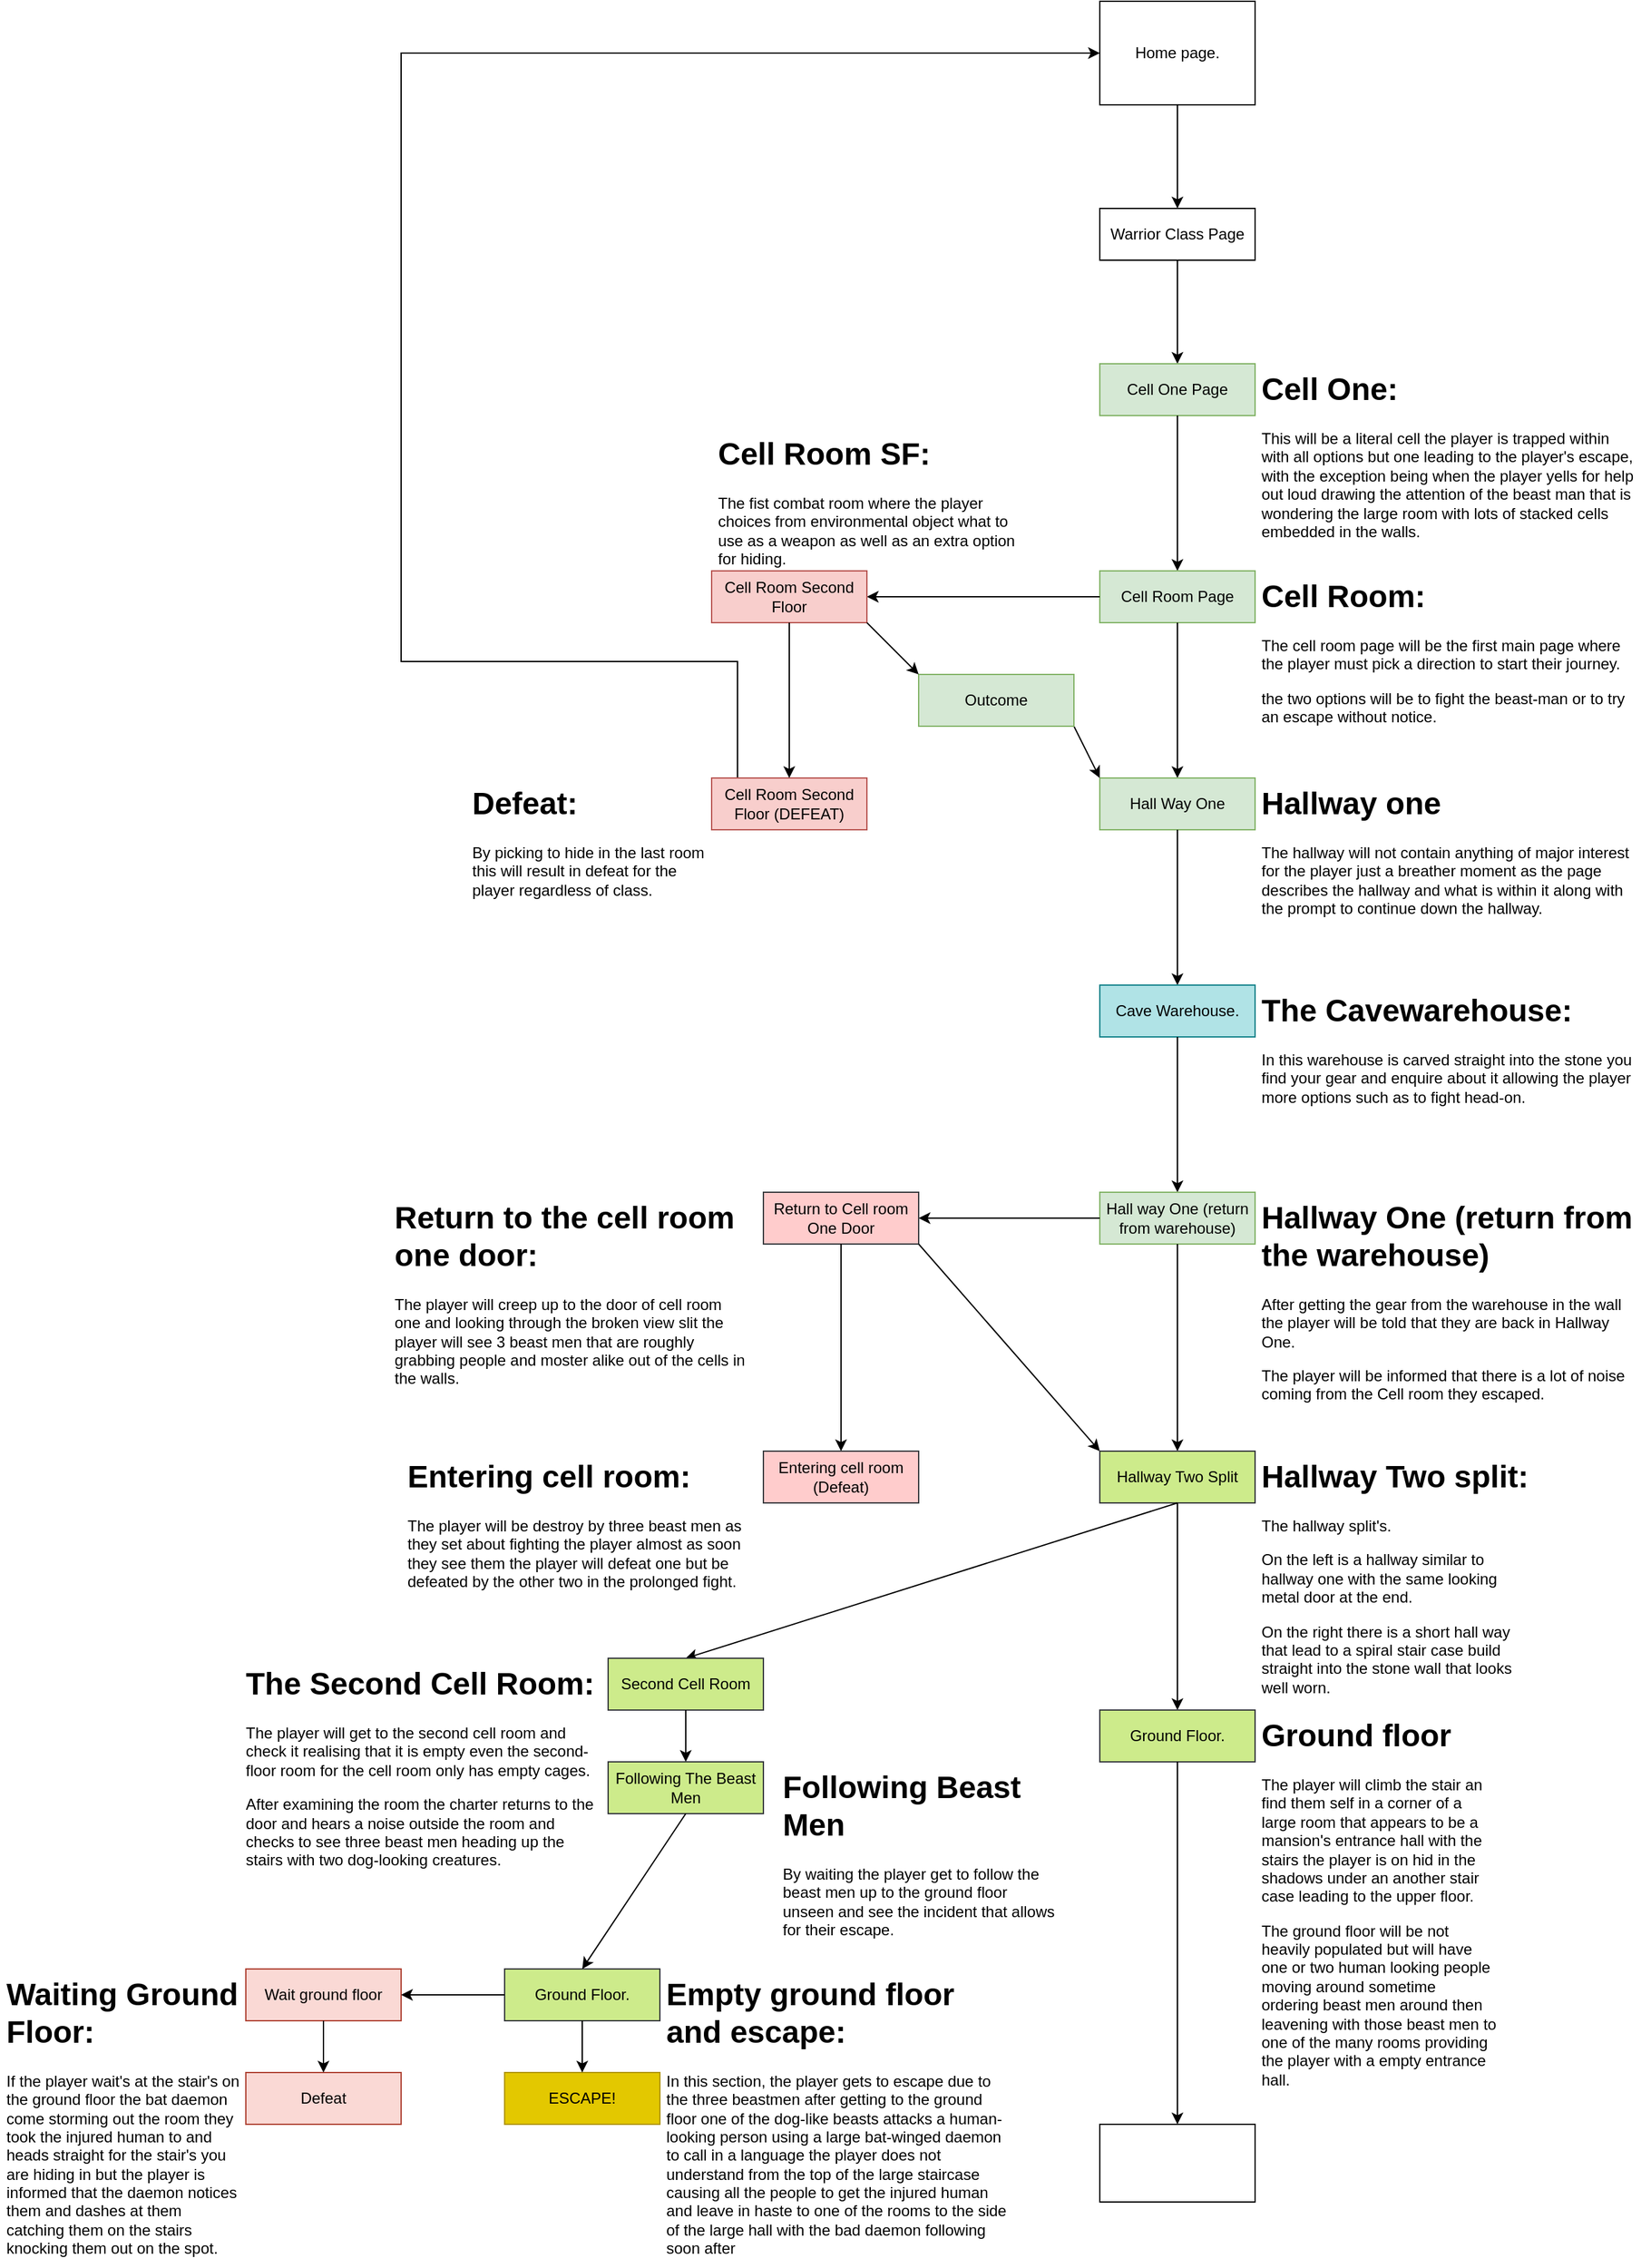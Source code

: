 <mxfile version="23.1.8" type="github">
  <diagram id="C5RBs43oDa-KdzZeNtuy" name="Page-1">
    <mxGraphModel dx="2487" dy="868" grid="1" gridSize="10" guides="1" tooltips="1" connect="1" arrows="1" fold="1" page="1" pageScale="1" pageWidth="800" pageHeight="1000" math="0" shadow="0">
      <root>
        <mxCell id="WIyWlLk6GJQsqaUBKTNV-0" />
        <mxCell id="WIyWlLk6GJQsqaUBKTNV-1" parent="WIyWlLk6GJQsqaUBKTNV-0" />
        <mxCell id="8M8Ricd8YmC17zNcSAAh-8" value="" style="endArrow=classic;html=1;rounded=0;entryX=0.5;entryY=0;entryDx=0;entryDy=0;" parent="WIyWlLk6GJQsqaUBKTNV-1" edge="1" target="8M8Ricd8YmC17zNcSAAh-12">
          <mxGeometry width="50" height="50" relative="1" as="geometry">
            <mxPoint x="400" y="120" as="sourcePoint" />
            <mxPoint x="240" y="200" as="targetPoint" />
          </mxGeometry>
        </mxCell>
        <mxCell id="8M8Ricd8YmC17zNcSAAh-9" value="Home page." style="rounded=0;whiteSpace=wrap;html=1;" parent="WIyWlLk6GJQsqaUBKTNV-1" vertex="1">
          <mxGeometry x="340" y="40" width="120" height="80" as="geometry" />
        </mxCell>
        <mxCell id="8M8Ricd8YmC17zNcSAAh-12" value="Warrior Class Page" style="rounded=0;whiteSpace=wrap;html=1;" parent="WIyWlLk6GJQsqaUBKTNV-1" vertex="1">
          <mxGeometry x="340" y="200" width="120" height="40" as="geometry" />
        </mxCell>
        <mxCell id="8M8Ricd8YmC17zNcSAAh-13" value="" style="endArrow=classic;html=1;rounded=0;exitX=0.5;exitY=1;exitDx=0;exitDy=0;entryX=0.5;entryY=0;entryDx=0;entryDy=0;" parent="WIyWlLk6GJQsqaUBKTNV-1" source="8M8Ricd8YmC17zNcSAAh-12" target="8M8Ricd8YmC17zNcSAAh-14" edge="1">
          <mxGeometry width="50" height="50" relative="1" as="geometry">
            <mxPoint x="390" y="410" as="sourcePoint" />
            <mxPoint x="340" y="310" as="targetPoint" />
          </mxGeometry>
        </mxCell>
        <mxCell id="8M8Ricd8YmC17zNcSAAh-14" value="Cell One Page" style="rounded=0;whiteSpace=wrap;html=1;fillColor=#d5e8d4;strokeColor=#82b366;" parent="WIyWlLk6GJQsqaUBKTNV-1" vertex="1">
          <mxGeometry x="340" y="320" width="120" height="40" as="geometry" />
        </mxCell>
        <mxCell id="zFXSnFFcsLOcTapgdQPT-0" value="" style="endArrow=classic;html=1;rounded=0;exitX=0.5;exitY=1;exitDx=0;exitDy=0;" parent="WIyWlLk6GJQsqaUBKTNV-1" source="8M8Ricd8YmC17zNcSAAh-14" edge="1">
          <mxGeometry width="50" height="50" relative="1" as="geometry">
            <mxPoint x="370" y="410" as="sourcePoint" />
            <mxPoint x="400" y="480" as="targetPoint" />
          </mxGeometry>
        </mxCell>
        <mxCell id="zFXSnFFcsLOcTapgdQPT-1" value="&lt;h1&gt;Cell One:&lt;/h1&gt;&lt;p&gt;This will be a literal cell the player is trapped within with all options but one leading to the player&#39;s escape, with the exception being when the player yells for help out loud drawing the attention of the beast man that is wondering the large room with lots of stacked cells embedded in the walls.&lt;/p&gt;" style="text;html=1;spacing=5;spacingTop=-20;whiteSpace=wrap;overflow=hidden;rounded=0;" parent="WIyWlLk6GJQsqaUBKTNV-1" vertex="1">
          <mxGeometry x="460" y="320" width="300" height="140" as="geometry" />
        </mxCell>
        <mxCell id="zFXSnFFcsLOcTapgdQPT-2" value="Cell Room Page" style="rounded=0;whiteSpace=wrap;html=1;fillColor=#d5e8d4;strokeColor=#82b366;" parent="WIyWlLk6GJQsqaUBKTNV-1" vertex="1">
          <mxGeometry x="340" y="480" width="120" height="40" as="geometry" />
        </mxCell>
        <mxCell id="zFXSnFFcsLOcTapgdQPT-3" value="&lt;h1&gt;Cell Room:&lt;/h1&gt;&lt;p&gt;The cell room page will be the first main page where the player must pick a direction to start their journey.&lt;/p&gt;&lt;p&gt;the two options will be to fight the beast-man or to try an escape without notice.&lt;/p&gt;" style="text;html=1;spacing=5;spacingTop=-20;whiteSpace=wrap;overflow=hidden;rounded=0;" parent="WIyWlLk6GJQsqaUBKTNV-1" vertex="1">
          <mxGeometry x="460" y="480" width="300" height="120" as="geometry" />
        </mxCell>
        <mxCell id="zFXSnFFcsLOcTapgdQPT-5" value="" style="endArrow=classic;html=1;rounded=0;exitX=0.5;exitY=1;exitDx=0;exitDy=0;" parent="WIyWlLk6GJQsqaUBKTNV-1" source="zFXSnFFcsLOcTapgdQPT-2" edge="1">
          <mxGeometry width="50" height="50" relative="1" as="geometry">
            <mxPoint x="400" y="690" as="sourcePoint" />
            <mxPoint x="400" y="640" as="targetPoint" />
          </mxGeometry>
        </mxCell>
        <mxCell id="zFXSnFFcsLOcTapgdQPT-6" value="Hall Way One" style="rounded=0;whiteSpace=wrap;html=1;fillColor=#d5e8d4;strokeColor=#82b366;" parent="WIyWlLk6GJQsqaUBKTNV-1" vertex="1">
          <mxGeometry x="340" y="640" width="120" height="40" as="geometry" />
        </mxCell>
        <mxCell id="zFXSnFFcsLOcTapgdQPT-7" value="&lt;h1&gt;Hallway one&lt;/h1&gt;&lt;p&gt;The hallway will not contain anything of major interest for the player just a breather moment as the page describes the hallway and what is within it along with the prompt to continue down the hallway.&lt;/p&gt;" style="text;html=1;spacing=5;spacingTop=-20;whiteSpace=wrap;overflow=hidden;rounded=0;" parent="WIyWlLk6GJQsqaUBKTNV-1" vertex="1">
          <mxGeometry x="460" y="640" width="300" height="120" as="geometry" />
        </mxCell>
        <mxCell id="zFXSnFFcsLOcTapgdQPT-8" value="" style="endArrow=classic;html=1;rounded=0;exitX=0;exitY=0.5;exitDx=0;exitDy=0;entryX=1;entryY=0.5;entryDx=0;entryDy=0;" parent="WIyWlLk6GJQsqaUBKTNV-1" source="zFXSnFFcsLOcTapgdQPT-2" target="zFXSnFFcsLOcTapgdQPT-9" edge="1">
          <mxGeometry width="50" height="50" relative="1" as="geometry">
            <mxPoint x="200" y="540" as="sourcePoint" />
            <mxPoint x="240" y="500" as="targetPoint" />
          </mxGeometry>
        </mxCell>
        <mxCell id="zFXSnFFcsLOcTapgdQPT-9" value="Cell Room Second Floor" style="rounded=0;whiteSpace=wrap;html=1;fillColor=#f8cecc;strokeColor=#b85450;" parent="WIyWlLk6GJQsqaUBKTNV-1" vertex="1">
          <mxGeometry x="40" y="480" width="120" height="40" as="geometry" />
        </mxCell>
        <mxCell id="BrZVJdfoGeoX7WeHranQ-3" style="edgeStyle=orthogonalEdgeStyle;rounded=0;orthogonalLoop=1;jettySize=auto;html=1;exitX=0;exitY=0;exitDx=0;exitDy=0;entryX=0;entryY=0.5;entryDx=0;entryDy=0;" edge="1" parent="WIyWlLk6GJQsqaUBKTNV-1" source="zFXSnFFcsLOcTapgdQPT-10" target="8M8Ricd8YmC17zNcSAAh-9">
          <mxGeometry relative="1" as="geometry">
            <Array as="points">
              <mxPoint x="60" y="640" />
              <mxPoint x="60" y="550" />
              <mxPoint x="-200" y="550" />
              <mxPoint x="-200" y="80" />
            </Array>
          </mxGeometry>
        </mxCell>
        <mxCell id="zFXSnFFcsLOcTapgdQPT-10" value="Cell Room Second Floor (DEFEAT)" style="rounded=0;whiteSpace=wrap;html=1;fillColor=#f8cecc;strokeColor=#b85450;" parent="WIyWlLk6GJQsqaUBKTNV-1" vertex="1">
          <mxGeometry x="40" y="640" width="120" height="40" as="geometry" />
        </mxCell>
        <mxCell id="zFXSnFFcsLOcTapgdQPT-11" value="" style="endArrow=classic;html=1;rounded=0;exitX=0.5;exitY=1;exitDx=0;exitDy=0;" parent="WIyWlLk6GJQsqaUBKTNV-1" source="zFXSnFFcsLOcTapgdQPT-9" target="zFXSnFFcsLOcTapgdQPT-10" edge="1">
          <mxGeometry width="50" height="50" relative="1" as="geometry">
            <mxPoint x="190" y="620" as="sourcePoint" />
            <mxPoint x="240" y="570" as="targetPoint" />
          </mxGeometry>
        </mxCell>
        <mxCell id="zFXSnFFcsLOcTapgdQPT-12" value="&lt;h1&gt;Cell Room SF:&lt;/h1&gt;&lt;div&gt;The fist combat room where the player choices from environmental object what to use as a weapon as well as an extra option for hiding.&lt;/div&gt;&lt;div&gt;&lt;br&gt;&lt;/div&gt;&lt;div&gt;&lt;br&gt;&lt;/div&gt;" style="text;html=1;spacing=5;spacingTop=-20;whiteSpace=wrap;overflow=hidden;rounded=0;" parent="WIyWlLk6GJQsqaUBKTNV-1" vertex="1">
          <mxGeometry x="40" y="370" width="240" height="110" as="geometry" />
        </mxCell>
        <mxCell id="zFXSnFFcsLOcTapgdQPT-13" value="" style="endArrow=classic;html=1;rounded=0;entryX=0;entryY=0;entryDx=0;entryDy=0;exitX=1;exitY=1;exitDx=0;exitDy=0;" parent="WIyWlLk6GJQsqaUBKTNV-1" source="BrZVJdfoGeoX7WeHranQ-9" target="zFXSnFFcsLOcTapgdQPT-6" edge="1">
          <mxGeometry width="50" height="50" relative="1" as="geometry">
            <mxPoint x="210" y="600" as="sourcePoint" />
            <mxPoint x="260" y="550" as="targetPoint" />
          </mxGeometry>
        </mxCell>
        <mxCell id="zFXSnFFcsLOcTapgdQPT-24" value="" style="endArrow=classic;html=1;rounded=0;exitX=0.5;exitY=1;exitDx=0;exitDy=0;entryX=0.5;entryY=0;entryDx=0;entryDy=0;" parent="WIyWlLk6GJQsqaUBKTNV-1" source="zFXSnFFcsLOcTapgdQPT-6" target="zFXSnFFcsLOcTapgdQPT-28" edge="1">
          <mxGeometry width="50" height="50" relative="1" as="geometry">
            <mxPoint x="400" y="840" as="sourcePoint" />
            <mxPoint x="400" y="1000" as="targetPoint" />
          </mxGeometry>
        </mxCell>
        <mxCell id="zFXSnFFcsLOcTapgdQPT-28" value="Cave Warehouse." style="rounded=0;whiteSpace=wrap;html=1;fillColor=#b0e3e6;strokeColor=#0e8088;" parent="WIyWlLk6GJQsqaUBKTNV-1" vertex="1">
          <mxGeometry x="340" y="800" width="120" height="40" as="geometry" />
        </mxCell>
        <mxCell id="X47OzceBkSEqD6uy3NSN-3" value="&lt;h1&gt;The Cavewarehouse:&amp;nbsp;&lt;/h1&gt;&lt;p&gt;In this warehouse is carved straight into the stone you find your gear and enquire about it allowing the player more options such as to fight head-on.&lt;/p&gt;" style="text;html=1;spacing=5;spacingTop=-20;whiteSpace=wrap;overflow=hidden;rounded=0;" parent="WIyWlLk6GJQsqaUBKTNV-1" vertex="1">
          <mxGeometry x="460" y="800" width="305" height="130" as="geometry" />
        </mxCell>
        <mxCell id="BrZVJdfoGeoX7WeHranQ-5" value="&lt;h1&gt;Defeat:&lt;/h1&gt;&lt;p&gt;By picking to hide in the last room this will result in defeat for the player regardless of class.&lt;/p&gt;" style="text;html=1;spacing=5;spacingTop=-20;whiteSpace=wrap;overflow=hidden;rounded=0;" vertex="1" parent="WIyWlLk6GJQsqaUBKTNV-1">
          <mxGeometry x="-150" y="640" width="190" height="120" as="geometry" />
        </mxCell>
        <mxCell id="BrZVJdfoGeoX7WeHranQ-9" value="Outcome" style="rounded=0;whiteSpace=wrap;html=1;fillColor=#d5e8d4;strokeColor=#82b366;" vertex="1" parent="WIyWlLk6GJQsqaUBKTNV-1">
          <mxGeometry x="200" y="560" width="120" height="40" as="geometry" />
        </mxCell>
        <mxCell id="BrZVJdfoGeoX7WeHranQ-10" value="" style="endArrow=classic;html=1;rounded=0;exitX=1;exitY=1;exitDx=0;exitDy=0;entryX=0;entryY=0;entryDx=0;entryDy=0;" edge="1" parent="WIyWlLk6GJQsqaUBKTNV-1" source="zFXSnFFcsLOcTapgdQPT-9" target="BrZVJdfoGeoX7WeHranQ-9">
          <mxGeometry width="50" height="50" relative="1" as="geometry">
            <mxPoint x="280" y="740" as="sourcePoint" />
            <mxPoint x="330" y="690" as="targetPoint" />
          </mxGeometry>
        </mxCell>
        <mxCell id="BrZVJdfoGeoX7WeHranQ-16" value="" style="endArrow=classic;html=1;rounded=0;exitX=0.5;exitY=1;exitDx=0;exitDy=0;" edge="1" parent="WIyWlLk6GJQsqaUBKTNV-1" source="zFXSnFFcsLOcTapgdQPT-28" target="BrZVJdfoGeoX7WeHranQ-17">
          <mxGeometry width="50" height="50" relative="1" as="geometry">
            <mxPoint x="380" y="950" as="sourcePoint" />
            <mxPoint x="400" y="1000" as="targetPoint" />
          </mxGeometry>
        </mxCell>
        <mxCell id="BrZVJdfoGeoX7WeHranQ-17" value="Hall way One (return from warehouse)" style="rounded=0;whiteSpace=wrap;html=1;fillColor=#d5e8d4;strokeColor=#82b366;" vertex="1" parent="WIyWlLk6GJQsqaUBKTNV-1">
          <mxGeometry x="340" y="960" width="120" height="40" as="geometry" />
        </mxCell>
        <mxCell id="BrZVJdfoGeoX7WeHranQ-18" value="&lt;h1&gt;Hallway One (return from the warehouse)&lt;br&gt;&lt;/h1&gt;&lt;p&gt;After getting the gear from the warehouse in the wall the player will be told that they are back in Hallway One.&lt;/p&gt;&lt;p&gt;The player will be informed that there is a lot of noise coming from the Cell room they escaped.&lt;/p&gt;" style="text;html=1;spacing=5;spacingTop=-20;whiteSpace=wrap;overflow=hidden;rounded=0;" vertex="1" parent="WIyWlLk6GJQsqaUBKTNV-1">
          <mxGeometry x="460" y="960" width="300" height="170" as="geometry" />
        </mxCell>
        <mxCell id="BrZVJdfoGeoX7WeHranQ-19" value="" style="endArrow=classic;html=1;rounded=0;exitX=0.5;exitY=1;exitDx=0;exitDy=0;entryX=0.5;entryY=0;entryDx=0;entryDy=0;" edge="1" parent="WIyWlLk6GJQsqaUBKTNV-1" source="BrZVJdfoGeoX7WeHranQ-17" target="BrZVJdfoGeoX7WeHranQ-26">
          <mxGeometry width="50" height="50" relative="1" as="geometry">
            <mxPoint x="400" y="1020" as="sourcePoint" />
            <mxPoint x="400" y="1120" as="targetPoint" />
          </mxGeometry>
        </mxCell>
        <mxCell id="BrZVJdfoGeoX7WeHranQ-20" value="" style="endArrow=classic;html=1;rounded=0;exitX=0;exitY=0.5;exitDx=0;exitDy=0;" edge="1" parent="WIyWlLk6GJQsqaUBKTNV-1" source="BrZVJdfoGeoX7WeHranQ-17" target="BrZVJdfoGeoX7WeHranQ-21">
          <mxGeometry width="50" height="50" relative="1" as="geometry">
            <mxPoint x="160" y="960" as="sourcePoint" />
            <mxPoint x="220" y="980" as="targetPoint" />
          </mxGeometry>
        </mxCell>
        <mxCell id="BrZVJdfoGeoX7WeHranQ-21" value="Return to Cell room One Door" style="rounded=0;whiteSpace=wrap;html=1;fillColor=#ffcccc;strokeColor=#36393d;" vertex="1" parent="WIyWlLk6GJQsqaUBKTNV-1">
          <mxGeometry x="80" y="960" width="120" height="40" as="geometry" />
        </mxCell>
        <mxCell id="BrZVJdfoGeoX7WeHranQ-22" value="&lt;h1&gt;Return to the cell room one door:&lt;/h1&gt;&lt;p&gt;The player will creep up to the door of cell room one and looking through the broken view slit the player will see 3 beast men that are roughly grabbing people and moster alike out of the cells in the walls.&lt;/p&gt;" style="text;html=1;spacing=5;spacingTop=-20;whiteSpace=wrap;overflow=hidden;rounded=0;" vertex="1" parent="WIyWlLk6GJQsqaUBKTNV-1">
          <mxGeometry x="-210" y="960" width="280" height="150" as="geometry" />
        </mxCell>
        <mxCell id="BrZVJdfoGeoX7WeHranQ-26" value="Hallway Two Split" style="rounded=0;whiteSpace=wrap;html=1;fillColor=#cdeb8b;strokeColor=#36393d;" vertex="1" parent="WIyWlLk6GJQsqaUBKTNV-1">
          <mxGeometry x="340" y="1160" width="120" height="40" as="geometry" />
        </mxCell>
        <mxCell id="BrZVJdfoGeoX7WeHranQ-27" value="" style="endArrow=classic;html=1;rounded=0;exitX=1;exitY=1;exitDx=0;exitDy=0;entryX=0;entryY=0;entryDx=0;entryDy=0;" edge="1" parent="WIyWlLk6GJQsqaUBKTNV-1" source="BrZVJdfoGeoX7WeHranQ-21" target="BrZVJdfoGeoX7WeHranQ-26">
          <mxGeometry width="50" height="50" relative="1" as="geometry">
            <mxPoint x="200" y="1060" as="sourcePoint" />
            <mxPoint x="250" y="1010" as="targetPoint" />
          </mxGeometry>
        </mxCell>
        <mxCell id="BrZVJdfoGeoX7WeHranQ-28" value="" style="endArrow=classic;html=1;rounded=0;exitX=0.5;exitY=1;exitDx=0;exitDy=0;entryX=0.5;entryY=0;entryDx=0;entryDy=0;" edge="1" parent="WIyWlLk6GJQsqaUBKTNV-1" source="BrZVJdfoGeoX7WeHranQ-21" target="BrZVJdfoGeoX7WeHranQ-29">
          <mxGeometry width="50" height="50" relative="1" as="geometry">
            <mxPoint x="100" y="1110" as="sourcePoint" />
            <mxPoint x="140" y="1120" as="targetPoint" />
          </mxGeometry>
        </mxCell>
        <mxCell id="BrZVJdfoGeoX7WeHranQ-29" value="Entering cell room (Defeat)" style="rounded=0;whiteSpace=wrap;html=1;fillColor=#ffcccc;strokeColor=#36393d;" vertex="1" parent="WIyWlLk6GJQsqaUBKTNV-1">
          <mxGeometry x="80" y="1160" width="120" height="40" as="geometry" />
        </mxCell>
        <mxCell id="BrZVJdfoGeoX7WeHranQ-31" value="&lt;h1&gt;Hallway Two split:&lt;/h1&gt;&lt;p&gt;The hallway split&#39;s.&lt;/p&gt;&lt;p&gt;On the left is a hallway similar to hallway one with the same looking metal door at the end.&lt;/p&gt;&lt;p&gt;On the right there is a short hall way that lead to a spiral stair case build straight into the stone wall that looks well worn.&lt;/p&gt;" style="text;html=1;spacing=5;spacingTop=-20;whiteSpace=wrap;overflow=hidden;rounded=0;" vertex="1" parent="WIyWlLk6GJQsqaUBKTNV-1">
          <mxGeometry x="460" y="1160" width="220" height="190" as="geometry" />
        </mxCell>
        <mxCell id="BrZVJdfoGeoX7WeHranQ-32" value="" style="endArrow=classic;html=1;rounded=0;entryX=0.5;entryY=0;entryDx=0;entryDy=0;" edge="1" parent="WIyWlLk6GJQsqaUBKTNV-1" target="BrZVJdfoGeoX7WeHranQ-34">
          <mxGeometry width="50" height="50" relative="1" as="geometry">
            <mxPoint x="400" y="1200" as="sourcePoint" />
            <mxPoint x="140" y="1320" as="targetPoint" />
          </mxGeometry>
        </mxCell>
        <mxCell id="BrZVJdfoGeoX7WeHranQ-33" value="" style="endArrow=classic;html=1;rounded=0;exitX=0.5;exitY=1;exitDx=0;exitDy=0;entryX=0.5;entryY=0;entryDx=0;entryDy=0;" edge="1" parent="WIyWlLk6GJQsqaUBKTNV-1" source="BrZVJdfoGeoX7WeHranQ-26" target="BrZVJdfoGeoX7WeHranQ-35">
          <mxGeometry width="50" height="50" relative="1" as="geometry">
            <mxPoint x="375" y="1300" as="sourcePoint" />
            <mxPoint x="400" y="1330" as="targetPoint" />
          </mxGeometry>
        </mxCell>
        <mxCell id="BrZVJdfoGeoX7WeHranQ-34" value="Second Cell Room" style="rounded=0;whiteSpace=wrap;html=1;fillColor=#cdeb8b;strokeColor=#36393d;" vertex="1" parent="WIyWlLk6GJQsqaUBKTNV-1">
          <mxGeometry x="-40" y="1320" width="120" height="40" as="geometry" />
        </mxCell>
        <mxCell id="BrZVJdfoGeoX7WeHranQ-35" value="Ground Floor." style="rounded=0;whiteSpace=wrap;html=1;fillColor=#cdeb8b;strokeColor=#36393d;" vertex="1" parent="WIyWlLk6GJQsqaUBKTNV-1">
          <mxGeometry x="340" y="1360" width="120" height="40" as="geometry" />
        </mxCell>
        <mxCell id="BrZVJdfoGeoX7WeHranQ-36" value="&lt;h1&gt;The Second Cell Room:&lt;/h1&gt;&lt;p&gt;The player will get to the second cell room and check it realising that it is empty even the second-floor room for the cell room only has empty cages&lt;span style=&quot;background-color: initial;&quot;&gt;.&lt;/span&gt;&lt;/p&gt;&lt;p&gt;&lt;span style=&quot;background-color: initial;&quot;&gt;After examining the room the charter returns to the door and hears a noise outside the room and checks to see three beast men heading up the stairs with two dog-looking creatures.&lt;/span&gt;&lt;/p&gt;" style="text;html=1;spacing=5;spacingTop=-20;whiteSpace=wrap;overflow=hidden;rounded=0;" vertex="1" parent="WIyWlLk6GJQsqaUBKTNV-1">
          <mxGeometry x="-325" y="1320" width="280" height="170" as="geometry" />
        </mxCell>
        <mxCell id="BrZVJdfoGeoX7WeHranQ-37" value="&lt;h1&gt;Ground floor&lt;/h1&gt;&lt;p&gt;The player will climb the stair an find them self in a corner of a large room that appears to be a mansion&#39;s entrance hall with the stairs the player is on hid in the shadows under an another stair case leading to the upper floor.&lt;/p&gt;&lt;p&gt;The ground floor will be not heavily populated but will have one or two human looking people moving around sometime ordering beast men around then leavening with those beast men to one of the many rooms providing the player with a empty entrance hall.&lt;/p&gt;" style="text;html=1;spacing=5;spacingTop=-20;whiteSpace=wrap;overflow=hidden;rounded=0;" vertex="1" parent="WIyWlLk6GJQsqaUBKTNV-1">
          <mxGeometry x="460" y="1360" width="190" height="300" as="geometry" />
        </mxCell>
        <mxCell id="BrZVJdfoGeoX7WeHranQ-39" value="&lt;h1&gt;Entering cell room:&lt;/h1&gt;&lt;p&gt;The player will be destroy by three beast men as they set about fighting the player almost as soon they see them the player will defeat one but be defeated by the other two in the prolonged fight.&lt;/p&gt;" style="text;html=1;spacing=5;spacingTop=-20;whiteSpace=wrap;overflow=hidden;rounded=0;" vertex="1" parent="WIyWlLk6GJQsqaUBKTNV-1">
          <mxGeometry x="-200" y="1160" width="280" height="120" as="geometry" />
        </mxCell>
        <mxCell id="BrZVJdfoGeoX7WeHranQ-40" value="" style="endArrow=classic;html=1;rounded=0;exitX=0.5;exitY=1;exitDx=0;exitDy=0;entryX=0.5;entryY=0;entryDx=0;entryDy=0;" edge="1" parent="WIyWlLk6GJQsqaUBKTNV-1" source="BrZVJdfoGeoX7WeHranQ-35" target="BrZVJdfoGeoX7WeHranQ-44">
          <mxGeometry width="50" height="50" relative="1" as="geometry">
            <mxPoint x="340" y="1380" as="sourcePoint" />
            <mxPoint x="400" y="1520" as="targetPoint" />
          </mxGeometry>
        </mxCell>
        <mxCell id="BrZVJdfoGeoX7WeHranQ-44" value="" style="rounded=0;whiteSpace=wrap;html=1;" vertex="1" parent="WIyWlLk6GJQsqaUBKTNV-1">
          <mxGeometry x="340" y="1680" width="120" height="60" as="geometry" />
        </mxCell>
        <mxCell id="BrZVJdfoGeoX7WeHranQ-45" value="" style="endArrow=classic;html=1;rounded=0;exitX=0.5;exitY=1;exitDx=0;exitDy=0;entryX=0.5;entryY=0;entryDx=0;entryDy=0;" edge="1" parent="WIyWlLk6GJQsqaUBKTNV-1" source="BrZVJdfoGeoX7WeHranQ-34" target="BrZVJdfoGeoX7WeHranQ-46">
          <mxGeometry width="50" height="50" relative="1" as="geometry">
            <mxPoint x="30" y="1500" as="sourcePoint" />
            <mxPoint x="20" y="1520" as="targetPoint" />
          </mxGeometry>
        </mxCell>
        <mxCell id="BrZVJdfoGeoX7WeHranQ-46" value="Following The Beast Men" style="rounded=0;whiteSpace=wrap;html=1;fillColor=#cdeb8b;strokeColor=#36393d;" vertex="1" parent="WIyWlLk6GJQsqaUBKTNV-1">
          <mxGeometry x="-40" y="1400" width="120" height="40" as="geometry" />
        </mxCell>
        <mxCell id="BrZVJdfoGeoX7WeHranQ-49" value="Ground Floor." style="rounded=0;whiteSpace=wrap;html=1;fillColor=#cdeb8b;strokeColor=#36393d;" vertex="1" parent="WIyWlLk6GJQsqaUBKTNV-1">
          <mxGeometry x="-120" y="1560" width="120" height="40" as="geometry" />
        </mxCell>
        <mxCell id="BrZVJdfoGeoX7WeHranQ-50" value="" style="endArrow=classic;html=1;rounded=0;exitX=0.5;exitY=1;exitDx=0;exitDy=0;entryX=0.5;entryY=0;entryDx=0;entryDy=0;" edge="1" parent="WIyWlLk6GJQsqaUBKTNV-1" source="BrZVJdfoGeoX7WeHranQ-46" target="BrZVJdfoGeoX7WeHranQ-49">
          <mxGeometry width="50" height="50" relative="1" as="geometry">
            <mxPoint x="250" y="1550" as="sourcePoint" />
            <mxPoint x="300" y="1500" as="targetPoint" />
          </mxGeometry>
        </mxCell>
        <mxCell id="BrZVJdfoGeoX7WeHranQ-52" value="ESCAPE!" style="rounded=0;whiteSpace=wrap;html=1;fillColor=#e3c800;fontColor=#000000;strokeColor=#B09500;" vertex="1" parent="WIyWlLk6GJQsqaUBKTNV-1">
          <mxGeometry x="-120" y="1640" width="120" height="40" as="geometry" />
        </mxCell>
        <mxCell id="BrZVJdfoGeoX7WeHranQ-53" value="&lt;h1&gt;Empty ground floor and escape:&lt;/h1&gt;&lt;p&gt;In this section, the player gets to escape due to the three beastmen after getting to the ground floor one of the dog-like beasts attacks a human-looking person using a large bat-winged daemon to call in a language the player does not understand from the top of the large staircase causing all the people to get the injured human and leave in haste to one of the rooms to the side of the large hall with the bad daemon following soon after&lt;/p&gt;&lt;p&gt;&lt;br&gt;&lt;/p&gt;" style="text;html=1;spacing=5;spacingTop=-20;whiteSpace=wrap;overflow=hidden;rounded=0;" vertex="1" parent="WIyWlLk6GJQsqaUBKTNV-1">
          <mxGeometry y="1560" width="275" height="230" as="geometry" />
        </mxCell>
        <mxCell id="BrZVJdfoGeoX7WeHranQ-55" value="Wait ground floor" style="rounded=0;whiteSpace=wrap;html=1;fillColor=#fad9d5;strokeColor=#ae4132;" vertex="1" parent="WIyWlLk6GJQsqaUBKTNV-1">
          <mxGeometry x="-320" y="1560" width="120" height="40" as="geometry" />
        </mxCell>
        <mxCell id="BrZVJdfoGeoX7WeHranQ-57" value="" style="endArrow=classic;html=1;rounded=0;exitX=0.5;exitY=1;exitDx=0;exitDy=0;entryX=0.5;entryY=0;entryDx=0;entryDy=0;" edge="1" parent="WIyWlLk6GJQsqaUBKTNV-1" source="BrZVJdfoGeoX7WeHranQ-49" target="BrZVJdfoGeoX7WeHranQ-52">
          <mxGeometry width="50" height="50" relative="1" as="geometry">
            <mxPoint x="10" y="1690" as="sourcePoint" />
            <mxPoint x="60" y="1640" as="targetPoint" />
          </mxGeometry>
        </mxCell>
        <mxCell id="BrZVJdfoGeoX7WeHranQ-61" value="Defeat" style="rounded=0;whiteSpace=wrap;html=1;fillColor=#fad9d5;strokeColor=#ae4132;" vertex="1" parent="WIyWlLk6GJQsqaUBKTNV-1">
          <mxGeometry x="-320" y="1640" width="120" height="40" as="geometry" />
        </mxCell>
        <mxCell id="BrZVJdfoGeoX7WeHranQ-62" value="&lt;h1&gt;Waiting Ground Floor:&lt;/h1&gt;&lt;p&gt;If the player wait&#39;s at the stair&#39;s on the ground floor the bat daemon come storming out the room they took the injured human to and heads straight for the stair&#39;s you are hiding in but the player is informed that the daemon notices them and dashes at them catching them on the stairs knocking them out on the spot.&lt;/p&gt;" style="text;html=1;spacing=5;spacingTop=-20;whiteSpace=wrap;overflow=hidden;rounded=0;" vertex="1" parent="WIyWlLk6GJQsqaUBKTNV-1">
          <mxGeometry x="-510" y="1560" width="190" height="230" as="geometry" />
        </mxCell>
        <mxCell id="BrZVJdfoGeoX7WeHranQ-64" value="&lt;h1&gt;Following Beast Men&lt;/h1&gt;&lt;p&gt;By waiting the player get to follow the beast men up to the ground floor unseen and see the incident that allows for their escape.&lt;/p&gt;" style="text;html=1;spacing=5;spacingTop=-20;whiteSpace=wrap;overflow=hidden;rounded=0;" vertex="1" parent="WIyWlLk6GJQsqaUBKTNV-1">
          <mxGeometry x="90" y="1400" width="220" height="140" as="geometry" />
        </mxCell>
        <mxCell id="BrZVJdfoGeoX7WeHranQ-70" value="" style="endArrow=classic;html=1;rounded=0;exitX=0;exitY=0.5;exitDx=0;exitDy=0;entryX=1;entryY=0.5;entryDx=0;entryDy=0;" edge="1" parent="WIyWlLk6GJQsqaUBKTNV-1" source="BrZVJdfoGeoX7WeHranQ-49" target="BrZVJdfoGeoX7WeHranQ-55">
          <mxGeometry width="50" height="50" relative="1" as="geometry">
            <mxPoint x="-190" y="1750" as="sourcePoint" />
            <mxPoint x="-140" y="1700" as="targetPoint" />
          </mxGeometry>
        </mxCell>
        <mxCell id="BrZVJdfoGeoX7WeHranQ-71" value="" style="endArrow=classic;html=1;rounded=0;exitX=0.5;exitY=1;exitDx=0;exitDy=0;entryX=0.5;entryY=0;entryDx=0;entryDy=0;" edge="1" parent="WIyWlLk6GJQsqaUBKTNV-1" source="BrZVJdfoGeoX7WeHranQ-55" target="BrZVJdfoGeoX7WeHranQ-61">
          <mxGeometry width="50" height="50" relative="1" as="geometry">
            <mxPoint x="80" y="1600" as="sourcePoint" />
            <mxPoint x="130" y="1550" as="targetPoint" />
          </mxGeometry>
        </mxCell>
      </root>
    </mxGraphModel>
  </diagram>
</mxfile>
